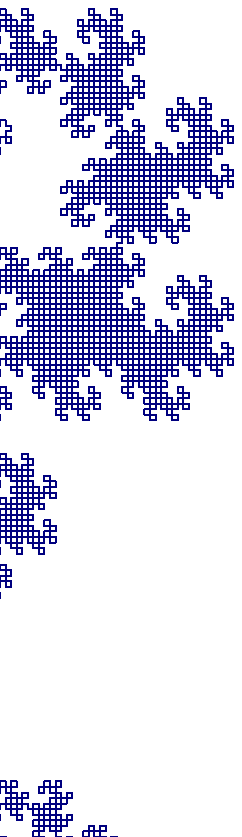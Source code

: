\documentclass[border=5mm]{standalone}
\usepackage{luamplib}
\begin{document}
\mplibtextextlabel{enable}
\begin{mplibcode}
beginfig(1);
    s = 1/2;
    path gene[];
    gene0 = origin -- (.5, -s) -- right;
    gene1 = origin -- (.5, +s) -- right;

        path d; d = origin -- 256 up;
        for n = 1 upto 14:
            d := for t = 1 upto length d:
                gene[t mod 2] zscaled (point t of d - point t-1 of d) shifted point t-1 of d &
            endfor point length d of d;
        endfor
        % numeric r; r = 3/8;
        % path drag; drag = point 0 of d 
        %     for i=1 upto length d: 
        %         .. {direction i-r of d} point i-1+r of d -- point i-r of d 
        %     endfor .. point length d of d;
            
        draw d withcolor 1/2 blue;
        % draw drag;




endfig;
\end{mplibcode}
\end{document}


